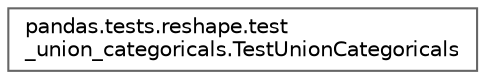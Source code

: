 digraph "Graphical Class Hierarchy"
{
 // LATEX_PDF_SIZE
  bgcolor="transparent";
  edge [fontname=Helvetica,fontsize=10,labelfontname=Helvetica,labelfontsize=10];
  node [fontname=Helvetica,fontsize=10,shape=box,height=0.2,width=0.4];
  rankdir="LR";
  Node0 [id="Node000000",label="pandas.tests.reshape.test\l_union_categoricals.TestUnionCategoricals",height=0.2,width=0.4,color="grey40", fillcolor="white", style="filled",URL="$df/db3/classpandas_1_1tests_1_1reshape_1_1test__union__categoricals_1_1TestUnionCategoricals.html",tooltip=" "];
}
